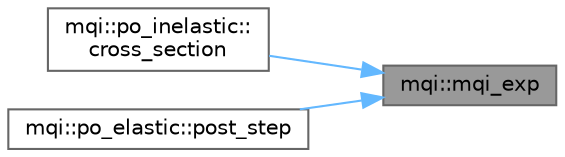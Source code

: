 digraph "mqi::mqi_exp"
{
 // LATEX_PDF_SIZE
  bgcolor="transparent";
  edge [fontname=Helvetica,fontsize=10,labelfontname=Helvetica,labelfontsize=10];
  node [fontname=Helvetica,fontsize=10,shape=box,height=0.2,width=0.4];
  rankdir="RL";
  Node1 [id="Node000001",label="mqi::mqi_exp",height=0.2,width=0.4,color="gray40", fillcolor="grey60", style="filled", fontcolor="black",tooltip="Calculates the base-e exponential. Wrapper for exp or expf."];
  Node1 -> Node2 [id="edge1_Node000001_Node000002",dir="back",color="steelblue1",style="solid",tooltip=" "];
  Node2 [id="Node000002",label="mqi::po_inelastic::\lcross_section",height=0.2,width=0.4,color="grey40", fillcolor="white", style="filled",URL="$classmqi_1_1po__inelastic.html#a9e2c82ee121e4c1e684f97f23a2f2386",tooltip="Calculates the macroscopic cross-section for p-O inelastic scattering."];
  Node1 -> Node3 [id="edge2_Node000001_Node000003",dir="back",color="steelblue1",style="solid",tooltip=" "];
  Node3 [id="Node000003",label="mqi::po_elastic::post_step",height=0.2,width=0.4,color="grey40", fillcolor="white", style="filled",URL="$classmqi_1_1po__elastic.html#af9e3974c25f180218772d111779286e7",tooltip="Simulates the p-O elastic scattering event."];
}

